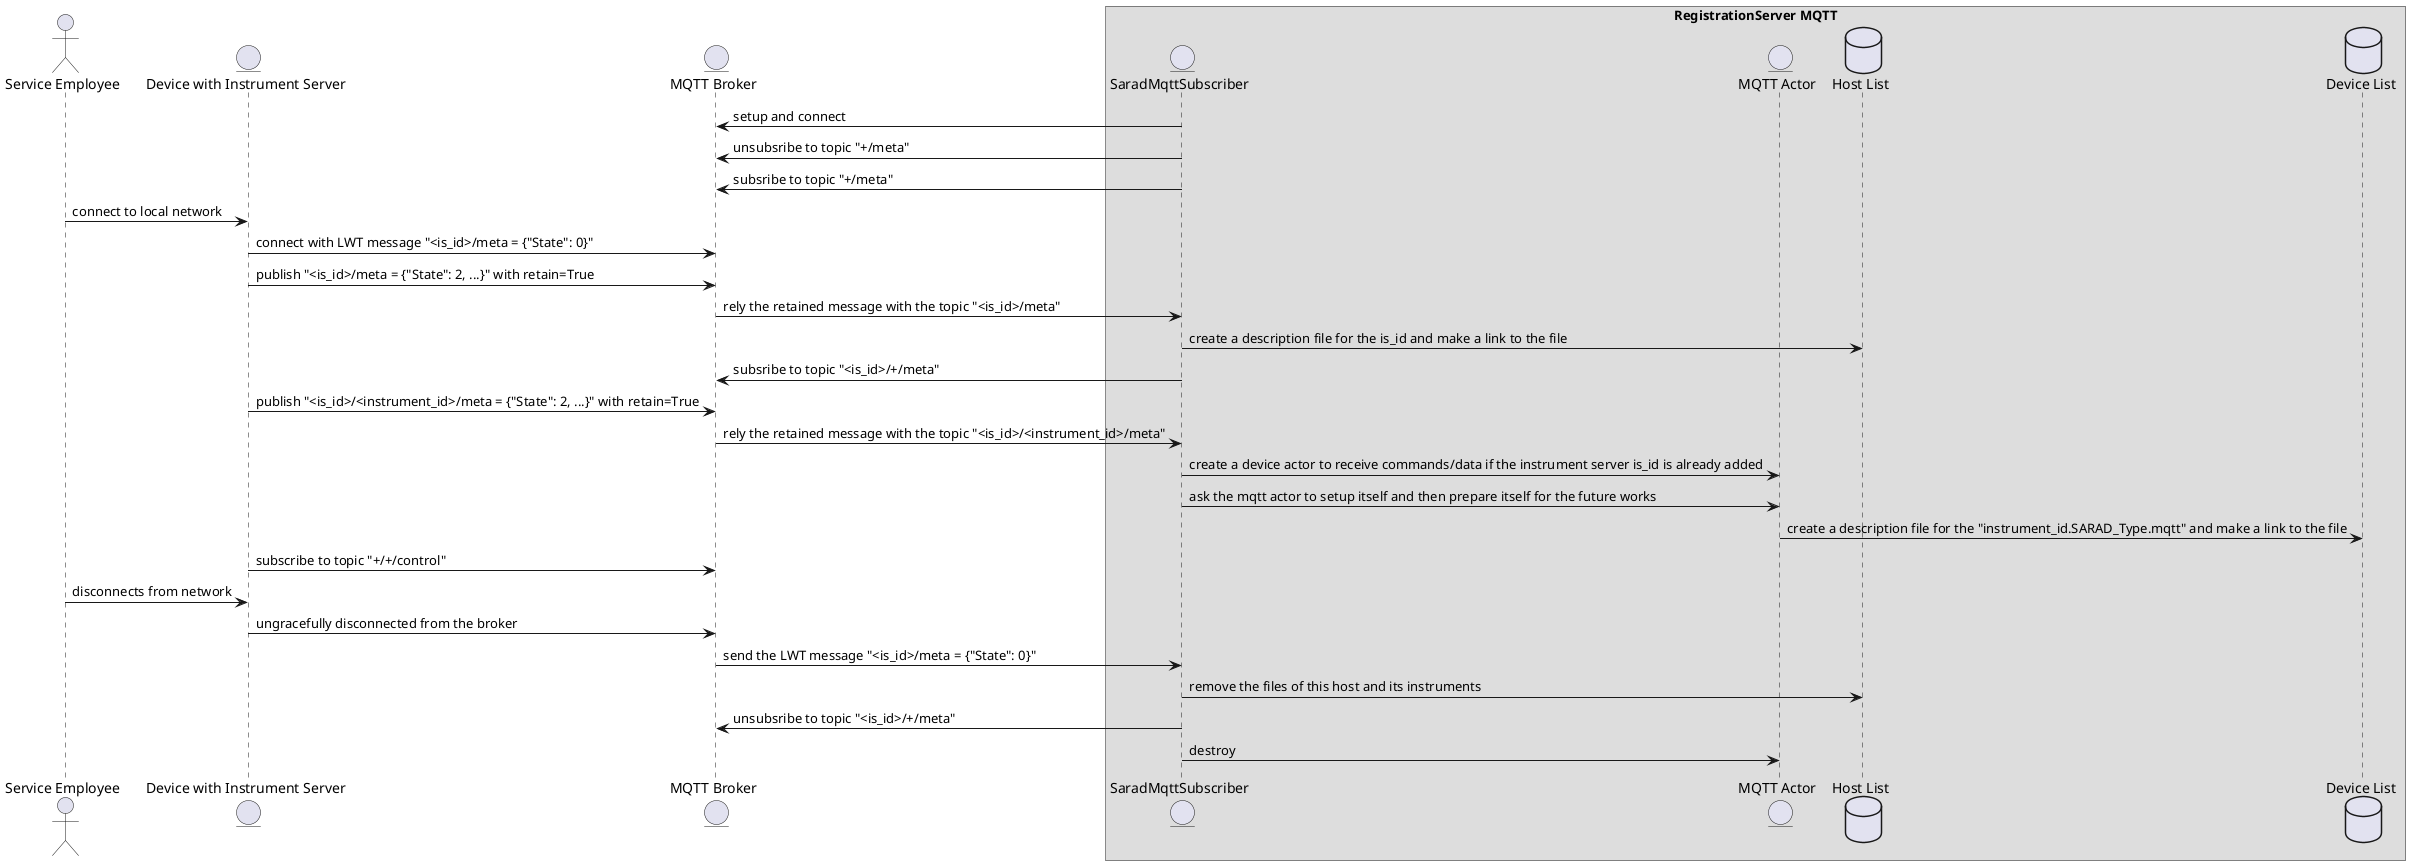 @startuml
actor "Service Employee" as user
entity "Device with Instrument Server" as is_mqtt
entity "MQTT Broker" as broker
box "RegistrationServer MQTT"
entity "SaradMqttSubscriber" as subscriber
entity "MQTT Actor" as mqtt_actor
database "Host List" as h_list
database "Device List" as d_list
end box
subscriber -> broker : setup and connect
subscriber -> broker : unsubsribe to topic "+/meta"
subscriber -> broker : subsribe to topic "+/meta"
user -> is_mqtt : connect to local network
is_mqtt -> broker : connect with LWT message "<is_id>/meta = {"State": 0}"
is_mqtt -> broker : publish "<is_id>/meta = {"State": 2, ...}" with retain=True
broker -> subscriber : rely the retained message with the topic "<is_id>/meta"
subscriber -> h_list : create a description file for the is_id and make a link to the file
subscriber -> broker : subsribe to topic "<is_id>/+/meta"
is_mqtt -> broker : publish "<is_id>/<instrument_id>/meta = {"State": 2, ...}" with retain=True
broker -> subscriber : rely the retained message with the topic "<is_id>/<instrument_id>/meta"
subscriber -> mqtt_actor : create a device actor to receive commands/data if the instrument server is_id is already added
subscriber -> mqtt_actor : ask the mqtt actor to setup itself and then prepare itself for the future works
mqtt_actor -> d_list : create a description file for the "instrument_id.SARAD_Type.mqtt" and make a link to the file
is_mqtt -> broker : subscribe to topic "+/+/control"
user -> is_mqtt : disconnects from network
is_mqtt -> broker : ungracefully disconnected from the broker
broker -> subscriber : send the LWT message "<is_id>/meta = {"State": 0}"
subscriber -> h_list : remove the files of this host and its instruments
subscriber -> broker : unsubsribe to topic "<is_id>/+/meta"
subscriber -> mqtt_actor: destroy
@enduml

